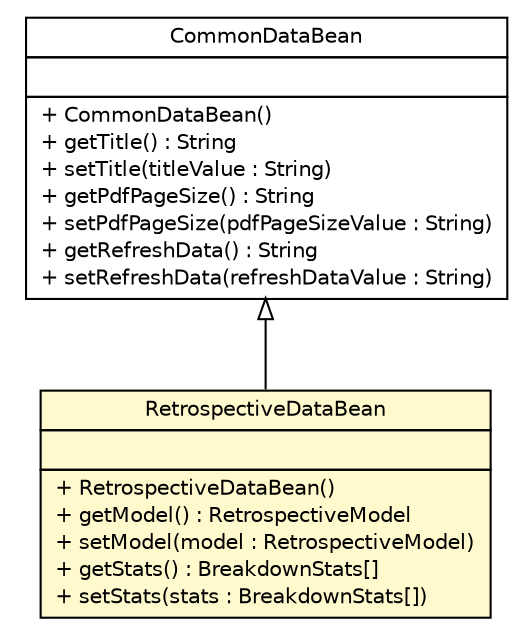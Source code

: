 #!/usr/local/bin/dot
#
# Class diagram 
# Generated by UMLGraph version R5_6 (http://www.umlgraph.org/)
#

digraph G {
	edge [fontname="Helvetica",fontsize=10,labelfontname="Helvetica",labelfontsize=10];
	node [fontname="Helvetica",fontsize=10,shape=plaintext];
	nodesep=0.25;
	ranksep=0.5;
	// com.github.mkolisnyk.cucumber.reporting.types.beans.RetrospectiveDataBean
	c10946 [label=<<table title="com.github.mkolisnyk.cucumber.reporting.types.beans.RetrospectiveDataBean" border="0" cellborder="1" cellspacing="0" cellpadding="2" port="p" bgcolor="lemonChiffon" href="./RetrospectiveDataBean.html">
		<tr><td><table border="0" cellspacing="0" cellpadding="1">
<tr><td align="center" balign="center"> RetrospectiveDataBean </td></tr>
		</table></td></tr>
		<tr><td><table border="0" cellspacing="0" cellpadding="1">
<tr><td align="left" balign="left">  </td></tr>
		</table></td></tr>
		<tr><td><table border="0" cellspacing="0" cellpadding="1">
<tr><td align="left" balign="left"> + RetrospectiveDataBean() </td></tr>
<tr><td align="left" balign="left"> + getModel() : RetrospectiveModel </td></tr>
<tr><td align="left" balign="left"> + setModel(model : RetrospectiveModel) </td></tr>
<tr><td align="left" balign="left"> + getStats() : BreakdownStats[] </td></tr>
<tr><td align="left" balign="left"> + setStats(stats : BreakdownStats[]) </td></tr>
		</table></td></tr>
		</table>>, URL="./RetrospectiveDataBean.html", fontname="Helvetica", fontcolor="black", fontsize=10.0];
	// com.github.mkolisnyk.cucumber.reporting.types.beans.CommonDataBean
	c10959 [label=<<table title="com.github.mkolisnyk.cucumber.reporting.types.beans.CommonDataBean" border="0" cellborder="1" cellspacing="0" cellpadding="2" port="p" href="./CommonDataBean.html">
		<tr><td><table border="0" cellspacing="0" cellpadding="1">
<tr><td align="center" balign="center"> CommonDataBean </td></tr>
		</table></td></tr>
		<tr><td><table border="0" cellspacing="0" cellpadding="1">
<tr><td align="left" balign="left">  </td></tr>
		</table></td></tr>
		<tr><td><table border="0" cellspacing="0" cellpadding="1">
<tr><td align="left" balign="left"> + CommonDataBean() </td></tr>
<tr><td align="left" balign="left"> + getTitle() : String </td></tr>
<tr><td align="left" balign="left"> + setTitle(titleValue : String) </td></tr>
<tr><td align="left" balign="left"> + getPdfPageSize() : String </td></tr>
<tr><td align="left" balign="left"> + setPdfPageSize(pdfPageSizeValue : String) </td></tr>
<tr><td align="left" balign="left"> + getRefreshData() : String </td></tr>
<tr><td align="left" balign="left"> + setRefreshData(refreshDataValue : String) </td></tr>
		</table></td></tr>
		</table>>, URL="./CommonDataBean.html", fontname="Helvetica", fontcolor="black", fontsize=10.0];
	//com.github.mkolisnyk.cucumber.reporting.types.beans.RetrospectiveDataBean extends com.github.mkolisnyk.cucumber.reporting.types.beans.CommonDataBean
	c10959:p -> c10946:p [dir=back,arrowtail=empty];
}

